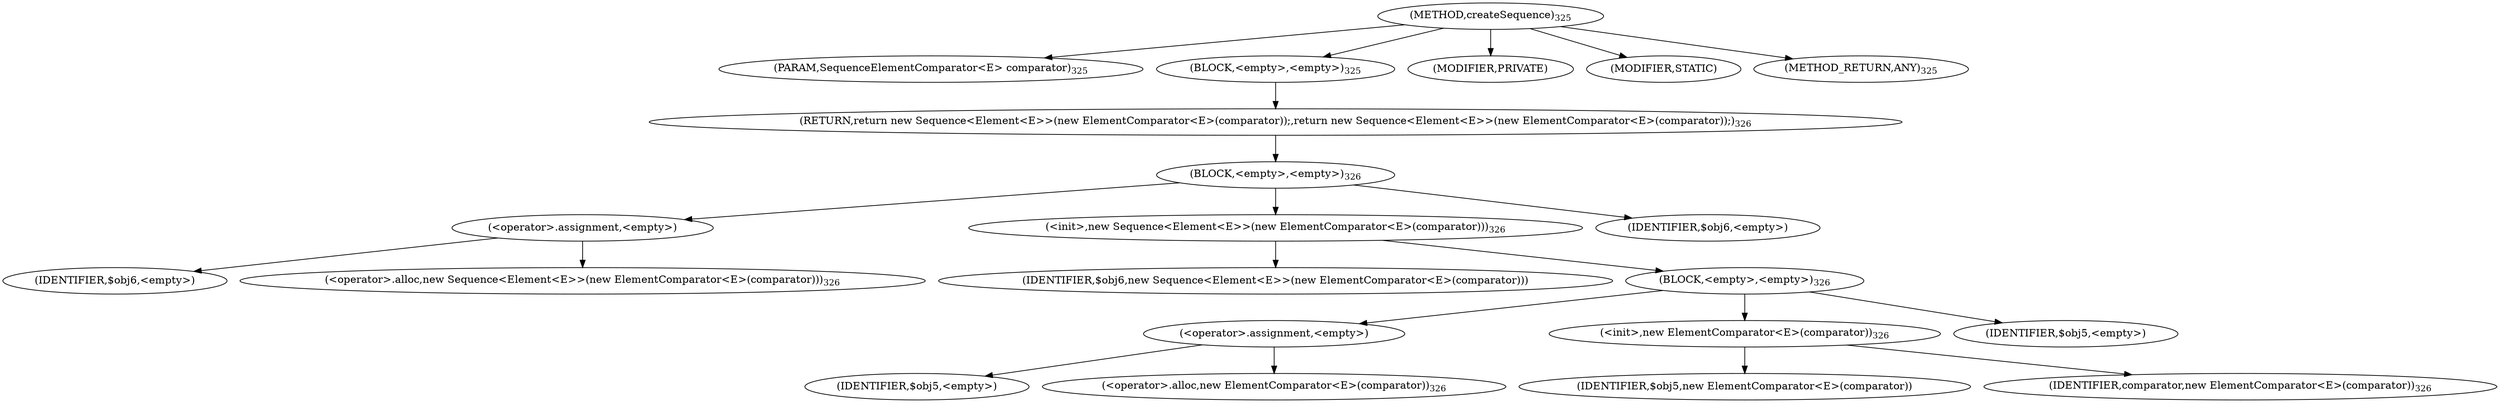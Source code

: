 digraph "createSequence" {  
"429" [label = <(METHOD,createSequence)<SUB>325</SUB>> ]
"430" [label = <(PARAM,SequenceElementComparator&lt;E&gt; comparator)<SUB>325</SUB>> ]
"431" [label = <(BLOCK,&lt;empty&gt;,&lt;empty&gt;)<SUB>325</SUB>> ]
"432" [label = <(RETURN,return new Sequence&lt;Element&lt;E&gt;&gt;(new ElementComparator&lt;E&gt;(comparator));,return new Sequence&lt;Element&lt;E&gt;&gt;(new ElementComparator&lt;E&gt;(comparator));)<SUB>326</SUB>> ]
"433" [label = <(BLOCK,&lt;empty&gt;,&lt;empty&gt;)<SUB>326</SUB>> ]
"434" [label = <(&lt;operator&gt;.assignment,&lt;empty&gt;)> ]
"435" [label = <(IDENTIFIER,$obj6,&lt;empty&gt;)> ]
"436" [label = <(&lt;operator&gt;.alloc,new Sequence&lt;Element&lt;E&gt;&gt;(new ElementComparator&lt;E&gt;(comparator)))<SUB>326</SUB>> ]
"437" [label = <(&lt;init&gt;,new Sequence&lt;Element&lt;E&gt;&gt;(new ElementComparator&lt;E&gt;(comparator)))<SUB>326</SUB>> ]
"438" [label = <(IDENTIFIER,$obj6,new Sequence&lt;Element&lt;E&gt;&gt;(new ElementComparator&lt;E&gt;(comparator)))> ]
"439" [label = <(BLOCK,&lt;empty&gt;,&lt;empty&gt;)<SUB>326</SUB>> ]
"440" [label = <(&lt;operator&gt;.assignment,&lt;empty&gt;)> ]
"441" [label = <(IDENTIFIER,$obj5,&lt;empty&gt;)> ]
"442" [label = <(&lt;operator&gt;.alloc,new ElementComparator&lt;E&gt;(comparator))<SUB>326</SUB>> ]
"443" [label = <(&lt;init&gt;,new ElementComparator&lt;E&gt;(comparator))<SUB>326</SUB>> ]
"444" [label = <(IDENTIFIER,$obj5,new ElementComparator&lt;E&gt;(comparator))> ]
"445" [label = <(IDENTIFIER,comparator,new ElementComparator&lt;E&gt;(comparator))<SUB>326</SUB>> ]
"446" [label = <(IDENTIFIER,$obj5,&lt;empty&gt;)> ]
"447" [label = <(IDENTIFIER,$obj6,&lt;empty&gt;)> ]
"448" [label = <(MODIFIER,PRIVATE)> ]
"449" [label = <(MODIFIER,STATIC)> ]
"450" [label = <(METHOD_RETURN,ANY)<SUB>325</SUB>> ]
  "429" -> "430" 
  "429" -> "431" 
  "429" -> "448" 
  "429" -> "449" 
  "429" -> "450" 
  "431" -> "432" 
  "432" -> "433" 
  "433" -> "434" 
  "433" -> "437" 
  "433" -> "447" 
  "434" -> "435" 
  "434" -> "436" 
  "437" -> "438" 
  "437" -> "439" 
  "439" -> "440" 
  "439" -> "443" 
  "439" -> "446" 
  "440" -> "441" 
  "440" -> "442" 
  "443" -> "444" 
  "443" -> "445" 
}
